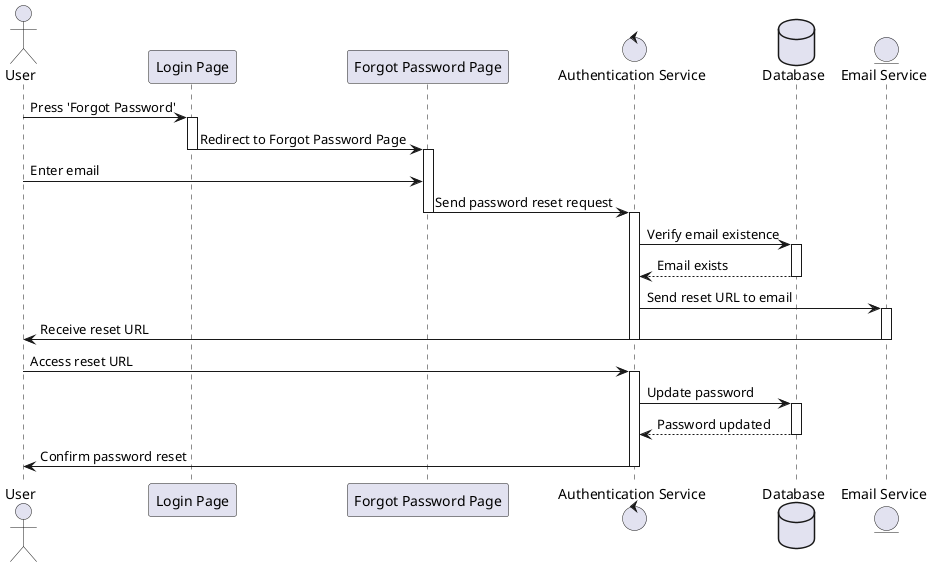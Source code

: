 @startuml
actor User
participant "Login Page"
participant "Forgot Password Page"
control "Authentication Service"
database "Database"
entity "Email Service"

User -> "Login Page" : Press 'Forgot Password'
activate "Login Page"
"Login Page" -> "Forgot Password Page" : Redirect to Forgot Password Page
deactivate "Login Page"
activate "Forgot Password Page"
User -> "Forgot Password Page" : Enter email
"Forgot Password Page" -> "Authentication Service" : Send password reset request
deactivate "Forgot Password Page"

activate "Authentication Service"
"Authentication Service" -> "Database" : Verify email existence
activate "Database"
"Database" --> "Authentication Service" : Email exists
deactivate "Database"

"Authentication Service" -> "Email Service" : Send reset URL to email
activate "Email Service"
"Email Service" -> User : Receive reset URL
deactivate "Email Service"
deactivate "Authentication Service"

User -> "Authentication Service" : Access reset URL
activate "Authentication Service"
"Authentication Service" -> "Database" : Update password
activate "Database"
"Database" --> "Authentication Service" : Password updated
deactivate "Database"
"Authentication Service" -> User : Confirm password reset
deactivate "Authentication Service"
@enduml
